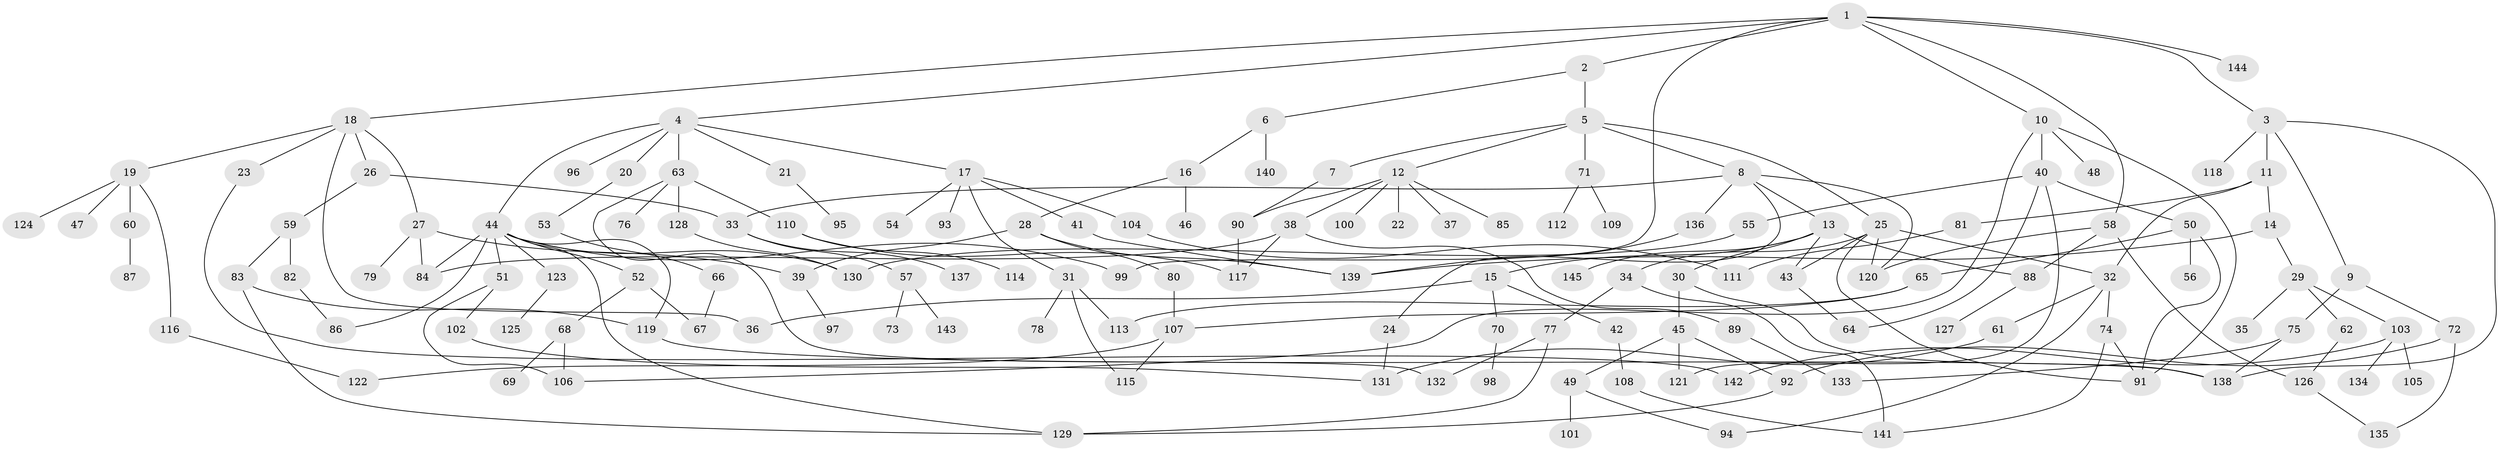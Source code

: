// coarse degree distribution, {4: 0.05172413793103448, 1: 0.4827586206896552, 2: 0.20689655172413793, 8: 0.034482758620689655, 6: 0.10344827586206896, 21: 0.017241379310344827, 3: 0.05172413793103448, 5: 0.034482758620689655, 12: 0.017241379310344827}
// Generated by graph-tools (version 1.1) at 2025/44/03/04/25 21:44:22]
// undirected, 145 vertices, 195 edges
graph export_dot {
graph [start="1"]
  node [color=gray90,style=filled];
  1;
  2;
  3;
  4;
  5;
  6;
  7;
  8;
  9;
  10;
  11;
  12;
  13;
  14;
  15;
  16;
  17;
  18;
  19;
  20;
  21;
  22;
  23;
  24;
  25;
  26;
  27;
  28;
  29;
  30;
  31;
  32;
  33;
  34;
  35;
  36;
  37;
  38;
  39;
  40;
  41;
  42;
  43;
  44;
  45;
  46;
  47;
  48;
  49;
  50;
  51;
  52;
  53;
  54;
  55;
  56;
  57;
  58;
  59;
  60;
  61;
  62;
  63;
  64;
  65;
  66;
  67;
  68;
  69;
  70;
  71;
  72;
  73;
  74;
  75;
  76;
  77;
  78;
  79;
  80;
  81;
  82;
  83;
  84;
  85;
  86;
  87;
  88;
  89;
  90;
  91;
  92;
  93;
  94;
  95;
  96;
  97;
  98;
  99;
  100;
  101;
  102;
  103;
  104;
  105;
  106;
  107;
  108;
  109;
  110;
  111;
  112;
  113;
  114;
  115;
  116;
  117;
  118;
  119;
  120;
  121;
  122;
  123;
  124;
  125;
  126;
  127;
  128;
  129;
  130;
  131;
  132;
  133;
  134;
  135;
  136;
  137;
  138;
  139;
  140;
  141;
  142;
  143;
  144;
  145;
  1 -- 2;
  1 -- 3;
  1 -- 4;
  1 -- 10;
  1 -- 18;
  1 -- 58;
  1 -- 99;
  1 -- 144;
  2 -- 5;
  2 -- 6;
  3 -- 9;
  3 -- 11;
  3 -- 118;
  3 -- 138;
  4 -- 17;
  4 -- 20;
  4 -- 21;
  4 -- 44;
  4 -- 63;
  4 -- 96;
  5 -- 7;
  5 -- 8;
  5 -- 12;
  5 -- 25;
  5 -- 71;
  6 -- 16;
  6 -- 140;
  7 -- 90;
  8 -- 13;
  8 -- 24;
  8 -- 33;
  8 -- 136;
  8 -- 120;
  9 -- 72;
  9 -- 75;
  10 -- 40;
  10 -- 48;
  10 -- 106;
  10 -- 91;
  11 -- 14;
  11 -- 32;
  11 -- 81;
  12 -- 22;
  12 -- 37;
  12 -- 38;
  12 -- 85;
  12 -- 100;
  12 -- 90;
  13 -- 15;
  13 -- 30;
  13 -- 43;
  13 -- 88;
  13 -- 145;
  14 -- 29;
  14 -- 139;
  15 -- 36;
  15 -- 42;
  15 -- 70;
  16 -- 28;
  16 -- 46;
  17 -- 31;
  17 -- 41;
  17 -- 54;
  17 -- 93;
  17 -- 104;
  18 -- 19;
  18 -- 23;
  18 -- 26;
  18 -- 27;
  18 -- 36;
  19 -- 47;
  19 -- 60;
  19 -- 116;
  19 -- 124;
  20 -- 53;
  21 -- 95;
  23 -- 142;
  24 -- 131;
  25 -- 34;
  25 -- 120;
  25 -- 32;
  25 -- 91;
  25 -- 43;
  26 -- 59;
  26 -- 33;
  27 -- 39;
  27 -- 79;
  27 -- 84;
  28 -- 80;
  28 -- 139;
  28 -- 39;
  29 -- 35;
  29 -- 62;
  29 -- 103;
  30 -- 45;
  30 -- 138;
  31 -- 78;
  31 -- 115;
  31 -- 113;
  32 -- 61;
  32 -- 74;
  32 -- 94;
  33 -- 57;
  33 -- 137;
  34 -- 77;
  34 -- 141;
  38 -- 84;
  38 -- 89;
  38 -- 117;
  39 -- 97;
  40 -- 50;
  40 -- 55;
  40 -- 121;
  40 -- 64;
  41 -- 139;
  42 -- 108;
  43 -- 64;
  44 -- 51;
  44 -- 52;
  44 -- 86;
  44 -- 123;
  44 -- 129;
  44 -- 130;
  44 -- 99;
  44 -- 84;
  44 -- 119;
  45 -- 49;
  45 -- 121;
  45 -- 92;
  49 -- 101;
  49 -- 94;
  50 -- 56;
  50 -- 65;
  50 -- 91;
  51 -- 102;
  51 -- 106;
  52 -- 68;
  52 -- 67;
  53 -- 66;
  55 -- 130;
  57 -- 73;
  57 -- 143;
  58 -- 88;
  58 -- 120;
  58 -- 126;
  59 -- 82;
  59 -- 83;
  60 -- 87;
  61 -- 131;
  62 -- 126;
  63 -- 76;
  63 -- 110;
  63 -- 128;
  63 -- 132;
  65 -- 113;
  65 -- 107;
  66 -- 67;
  68 -- 69;
  68 -- 106;
  70 -- 98;
  71 -- 109;
  71 -- 112;
  72 -- 92;
  72 -- 135;
  74 -- 91;
  74 -- 141;
  75 -- 133;
  75 -- 138;
  77 -- 129;
  77 -- 132;
  80 -- 107;
  81 -- 111;
  82 -- 86;
  83 -- 119;
  83 -- 129;
  88 -- 127;
  89 -- 133;
  90 -- 117;
  92 -- 129;
  102 -- 131;
  103 -- 105;
  103 -- 134;
  103 -- 142;
  104 -- 111;
  107 -- 115;
  107 -- 122;
  108 -- 141;
  110 -- 114;
  110 -- 117;
  116 -- 122;
  119 -- 138;
  123 -- 125;
  126 -- 135;
  128 -- 130;
  136 -- 139;
}
